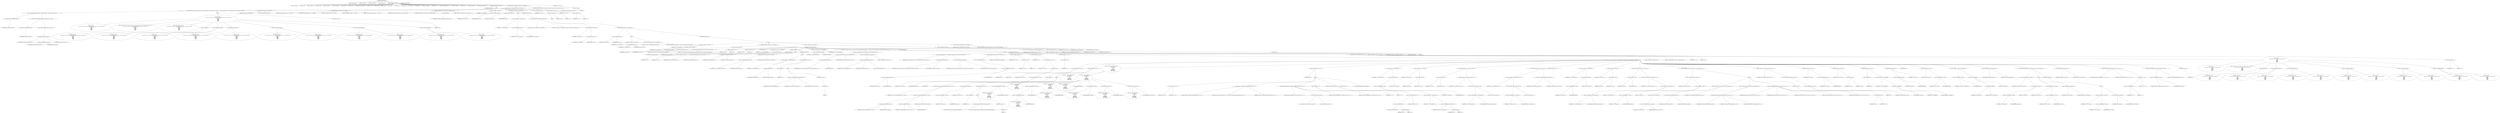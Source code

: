 digraph hostapd_notif_assoc {  
"1000125" [label = "(METHOD,hostapd_notif_assoc)" ]
"1000126" [label = "(PARAM,hostapd_data *hapd)" ]
"1000127" [label = "(PARAM,const u8 *addr)" ]
"1000128" [label = "(PARAM,const u8 *req_ies)" ]
"1000129" [label = "(PARAM,size_t req_ies_len)" ]
"1000130" [label = "(PARAM,int reassoc)" ]
"1000131" [label = "(BLOCK,,)" ]
"1000132" [label = "(LOCAL,v10: const u8 *)" ]
"1000133" [label = "(LOCAL,v11: int)" ]
"1000134" [label = "(LOCAL,v12: const u8 *)" ]
"1000135" [label = "(LOCAL,v13: size_t)" ]
"1000136" [label = "(LOCAL,v14: sta_info *)" ]
"1000137" [label = "(LOCAL,v15: sta_info *)" ]
"1000138" [label = "(LOCAL,v16: bool)" ]
"1000139" [label = "(LOCAL,v17: int)" ]
"1000140" [label = "(LOCAL,v18: wpa_state_machine *)" ]
"1000141" [label = "(LOCAL,v19: int)" ]
"1000142" [label = "(LOCAL,v20: int)" ]
"1000143" [label = "(LOCAL,v21: int)" ]
"1000144" [label = "(LOCAL,v22: bool)" ]
"1000145" [label = "(LOCAL,v23: int)" ]
"1000146" [label = "(LOCAL,v24: bool)" ]
"1000147" [label = "(LOCAL,v25: int)" ]
"1000148" [label = "(LOCAL,v26: u32)" ]
"1000149" [label = "(LOCAL,v27: unsigned int)" ]
"1000150" [label = "(LOCAL,v28: u32)" ]
"1000151" [label = "(LOCAL,v29: wpa_state_machine *)" ]
"1000152" [label = "(LOCAL,v30: wpa_event)" ]
"1000153" [label = "(LOCAL,v31: u8 *)" ]
"1000154" [label = "(LOCAL,eid: u8 [ 1064 ])" ]
"1000155" [label = "(LOCAL,elems: ieee802_11_elems)" ]
"1000156" [label = "(CONTROL_STRUCTURE,if ( addr ),if ( addr ))" ]
"1000157" [label = "(IDENTIFIER,addr,if ( addr ))" ]
"1000158" [label = "(BLOCK,,)" ]
"1000159" [label = "(CONTROL_STRUCTURE,if ( is_multicast_ether_addr(addr) || is_zero_ether_addr_0(addr) || !memcmp(addr, hapd->own_addr, 6u) ),if ( is_multicast_ether_addr(addr) || is_zero_ether_addr_0(addr) || !memcmp(addr, hapd->own_addr, 6u) ))" ]
"1000160" [label = "(<operator>.logicalOr,is_multicast_ether_addr(addr) || is_zero_ether_addr_0(addr) || !memcmp(addr, hapd->own_addr, 6u))" ]
"1000161" [label = "(is_multicast_ether_addr,is_multicast_ether_addr(addr))" ]
"1000162" [label = "(IDENTIFIER,addr,is_multicast_ether_addr(addr))" ]
"1000163" [label = "(<operator>.logicalOr,is_zero_ether_addr_0(addr) || !memcmp(addr, hapd->own_addr, 6u))" ]
"1000164" [label = "(is_zero_ether_addr_0,is_zero_ether_addr_0(addr))" ]
"1000165" [label = "(IDENTIFIER,addr,is_zero_ether_addr_0(addr))" ]
"1000166" [label = "(<operator>.logicalNot,!memcmp(addr, hapd->own_addr, 6u))" ]
"1000167" [label = "(memcmp,memcmp(addr, hapd->own_addr, 6u))" ]
"1000168" [label = "(IDENTIFIER,addr,memcmp(addr, hapd->own_addr, 6u))" ]
"1000169" [label = "(<operator>.indirectFieldAccess,hapd->own_addr)" ]
"1000170" [label = "(IDENTIFIER,hapd,memcmp(addr, hapd->own_addr, 6u))" ]
"1000171" [label = "(FIELD_IDENTIFIER,own_addr,own_addr)" ]
"1000172" [label = "(LITERAL,6u,memcmp(addr, hapd->own_addr, 6u))" ]
"1000173" [label = "(BLOCK,,)" ]
"1000174" [label = "(wpa_printf,wpa_printf(\n        2,\n        \"%s: Invalid SA=%02x:%02x:%02x:%02x:%02x:%02x in received indication - ignore this indication silently\",\n        \"hostapd_notif_assoc\",\n        *addr,\n        addr[1],\n        addr[2],\n        addr[3],\n        addr[4],\n        addr[5]))" ]
"1000175" [label = "(LITERAL,2,wpa_printf(\n        2,\n        \"%s: Invalid SA=%02x:%02x:%02x:%02x:%02x:%02x in received indication - ignore this indication silently\",\n        \"hostapd_notif_assoc\",\n        *addr,\n        addr[1],\n        addr[2],\n        addr[3],\n        addr[4],\n        addr[5]))" ]
"1000176" [label = "(LITERAL,\"%s: Invalid SA=%02x:%02x:%02x:%02x:%02x:%02x in received indication - ignore this indication silently\",wpa_printf(\n        2,\n        \"%s: Invalid SA=%02x:%02x:%02x:%02x:%02x:%02x in received indication - ignore this indication silently\",\n        \"hostapd_notif_assoc\",\n        *addr,\n        addr[1],\n        addr[2],\n        addr[3],\n        addr[4],\n        addr[5]))" ]
"1000177" [label = "(LITERAL,\"hostapd_notif_assoc\",wpa_printf(\n        2,\n        \"%s: Invalid SA=%02x:%02x:%02x:%02x:%02x:%02x in received indication - ignore this indication silently\",\n        \"hostapd_notif_assoc\",\n        *addr,\n        addr[1],\n        addr[2],\n        addr[3],\n        addr[4],\n        addr[5]))" ]
"1000178" [label = "(<operator>.indirection,*addr)" ]
"1000179" [label = "(IDENTIFIER,addr,wpa_printf(\n        2,\n        \"%s: Invalid SA=%02x:%02x:%02x:%02x:%02x:%02x in received indication - ignore this indication silently\",\n        \"hostapd_notif_assoc\",\n        *addr,\n        addr[1],\n        addr[2],\n        addr[3],\n        addr[4],\n        addr[5]))" ]
"1000180" [label = "(<operator>.indirectIndexAccess,addr[1])" ]
"1000181" [label = "(IDENTIFIER,addr,wpa_printf(\n        2,\n        \"%s: Invalid SA=%02x:%02x:%02x:%02x:%02x:%02x in received indication - ignore this indication silently\",\n        \"hostapd_notif_assoc\",\n        *addr,\n        addr[1],\n        addr[2],\n        addr[3],\n        addr[4],\n        addr[5]))" ]
"1000182" [label = "(LITERAL,1,wpa_printf(\n        2,\n        \"%s: Invalid SA=%02x:%02x:%02x:%02x:%02x:%02x in received indication - ignore this indication silently\",\n        \"hostapd_notif_assoc\",\n        *addr,\n        addr[1],\n        addr[2],\n        addr[3],\n        addr[4],\n        addr[5]))" ]
"1000183" [label = "(<operator>.indirectIndexAccess,addr[2])" ]
"1000184" [label = "(IDENTIFIER,addr,wpa_printf(\n        2,\n        \"%s: Invalid SA=%02x:%02x:%02x:%02x:%02x:%02x in received indication - ignore this indication silently\",\n        \"hostapd_notif_assoc\",\n        *addr,\n        addr[1],\n        addr[2],\n        addr[3],\n        addr[4],\n        addr[5]))" ]
"1000185" [label = "(LITERAL,2,wpa_printf(\n        2,\n        \"%s: Invalid SA=%02x:%02x:%02x:%02x:%02x:%02x in received indication - ignore this indication silently\",\n        \"hostapd_notif_assoc\",\n        *addr,\n        addr[1],\n        addr[2],\n        addr[3],\n        addr[4],\n        addr[5]))" ]
"1000186" [label = "(<operator>.indirectIndexAccess,addr[3])" ]
"1000187" [label = "(IDENTIFIER,addr,wpa_printf(\n        2,\n        \"%s: Invalid SA=%02x:%02x:%02x:%02x:%02x:%02x in received indication - ignore this indication silently\",\n        \"hostapd_notif_assoc\",\n        *addr,\n        addr[1],\n        addr[2],\n        addr[3],\n        addr[4],\n        addr[5]))" ]
"1000188" [label = "(LITERAL,3,wpa_printf(\n        2,\n        \"%s: Invalid SA=%02x:%02x:%02x:%02x:%02x:%02x in received indication - ignore this indication silently\",\n        \"hostapd_notif_assoc\",\n        *addr,\n        addr[1],\n        addr[2],\n        addr[3],\n        addr[4],\n        addr[5]))" ]
"1000189" [label = "(<operator>.indirectIndexAccess,addr[4])" ]
"1000190" [label = "(IDENTIFIER,addr,wpa_printf(\n        2,\n        \"%s: Invalid SA=%02x:%02x:%02x:%02x:%02x:%02x in received indication - ignore this indication silently\",\n        \"hostapd_notif_assoc\",\n        *addr,\n        addr[1],\n        addr[2],\n        addr[3],\n        addr[4],\n        addr[5]))" ]
"1000191" [label = "(LITERAL,4,wpa_printf(\n        2,\n        \"%s: Invalid SA=%02x:%02x:%02x:%02x:%02x:%02x in received indication - ignore this indication silently\",\n        \"hostapd_notif_assoc\",\n        *addr,\n        addr[1],\n        addr[2],\n        addr[3],\n        addr[4],\n        addr[5]))" ]
"1000192" [label = "(<operator>.indirectIndexAccess,addr[5])" ]
"1000193" [label = "(IDENTIFIER,addr,wpa_printf(\n        2,\n        \"%s: Invalid SA=%02x:%02x:%02x:%02x:%02x:%02x in received indication - ignore this indication silently\",\n        \"hostapd_notif_assoc\",\n        *addr,\n        addr[1],\n        addr[2],\n        addr[3],\n        addr[4],\n        addr[5]))" ]
"1000194" [label = "(LITERAL,5,wpa_printf(\n        2,\n        \"%s: Invalid SA=%02x:%02x:%02x:%02x:%02x:%02x in received indication - ignore this indication silently\",\n        \"hostapd_notif_assoc\",\n        *addr,\n        addr[1],\n        addr[2],\n        addr[3],\n        addr[4],\n        addr[5]))" ]
"1000195" [label = "(RETURN,return 0;,return 0;)" ]
"1000196" [label = "(LITERAL,0,return 0;)" ]
"1000197" [label = "(random_add_randomness,random_add_randomness(addr, 6u))" ]
"1000198" [label = "(IDENTIFIER,addr,random_add_randomness(addr, 6u))" ]
"1000199" [label = "(LITERAL,6u,random_add_randomness(addr, 6u))" ]
"1000200" [label = "(hostapd_logger,hostapd_logger(hapd, addr, 1u, 2, \"associated\"))" ]
"1000201" [label = "(IDENTIFIER,hapd,hostapd_logger(hapd, addr, 1u, 2, \"associated\"))" ]
"1000202" [label = "(IDENTIFIER,addr,hostapd_logger(hapd, addr, 1u, 2, \"associated\"))" ]
"1000203" [label = "(LITERAL,1u,hostapd_logger(hapd, addr, 1u, 2, \"associated\"))" ]
"1000204" [label = "(LITERAL,2,hostapd_logger(hapd, addr, 1u, 2, \"associated\"))" ]
"1000205" [label = "(LITERAL,\"associated\",hostapd_logger(hapd, addr, 1u, 2, \"associated\"))" ]
"1000206" [label = "(ieee802_11_parse_elems,ieee802_11_parse_elems(req_ies, req_ies_len, &elems, 0))" ]
"1000207" [label = "(IDENTIFIER,req_ies,ieee802_11_parse_elems(req_ies, req_ies_len, &elems, 0))" ]
"1000208" [label = "(IDENTIFIER,req_ies_len,ieee802_11_parse_elems(req_ies, req_ies_len, &elems, 0))" ]
"1000209" [label = "(<operator>.addressOf,&elems)" ]
"1000210" [label = "(IDENTIFIER,elems,ieee802_11_parse_elems(req_ies, req_ies_len, &elems, 0))" ]
"1000211" [label = "(LITERAL,0,ieee802_11_parse_elems(req_ies, req_ies_len, &elems, 0))" ]
"1000212" [label = "(<operator>.assignment,v10 = elems.wps_ie)" ]
"1000213" [label = "(IDENTIFIER,v10,v10 = elems.wps_ie)" ]
"1000214" [label = "(<operator>.fieldAccess,elems.wps_ie)" ]
"1000215" [label = "(IDENTIFIER,elems,v10 = elems.wps_ie)" ]
"1000216" [label = "(FIELD_IDENTIFIER,wps_ie,wps_ie)" ]
"1000217" [label = "(CONTROL_STRUCTURE,if ( elems.wps_ie ),if ( elems.wps_ie ))" ]
"1000218" [label = "(<operator>.fieldAccess,elems.wps_ie)" ]
"1000219" [label = "(IDENTIFIER,elems,if ( elems.wps_ie ))" ]
"1000220" [label = "(FIELD_IDENTIFIER,wps_ie,wps_ie)" ]
"1000221" [label = "(BLOCK,,)" ]
"1000222" [label = "(<operator>.assignment,v11 = elems.wps_ie_len)" ]
"1000223" [label = "(IDENTIFIER,v11,v11 = elems.wps_ie_len)" ]
"1000224" [label = "(<operator>.fieldAccess,elems.wps_ie_len)" ]
"1000225" [label = "(IDENTIFIER,elems,v11 = elems.wps_ie_len)" ]
"1000226" [label = "(FIELD_IDENTIFIER,wps_ie_len,wps_ie_len)" ]
"1000227" [label = "(wpa_printf,wpa_printf(2, \"STA included WPS IE in (Re)AssocReq\"))" ]
"1000228" [label = "(LITERAL,2,wpa_printf(2, \"STA included WPS IE in (Re)AssocReq\"))" ]
"1000229" [label = "(LITERAL,\"STA included WPS IE in (Re)AssocReq\",wpa_printf(2, \"STA included WPS IE in (Re)AssocReq\"))" ]
"1000230" [label = "(CONTROL_STRUCTURE,else,else)" ]
"1000231" [label = "(BLOCK,,)" ]
"1000232" [label = "(<operator>.assignment,v10 = elems.rsn_ie)" ]
"1000233" [label = "(IDENTIFIER,v10,v10 = elems.rsn_ie)" ]
"1000234" [label = "(<operator>.fieldAccess,elems.rsn_ie)" ]
"1000235" [label = "(IDENTIFIER,elems,v10 = elems.rsn_ie)" ]
"1000236" [label = "(FIELD_IDENTIFIER,rsn_ie,rsn_ie)" ]
"1000237" [label = "(CONTROL_STRUCTURE,if ( elems.rsn_ie ),if ( elems.rsn_ie ))" ]
"1000238" [label = "(<operator>.fieldAccess,elems.rsn_ie)" ]
"1000239" [label = "(IDENTIFIER,elems,if ( elems.rsn_ie ))" ]
"1000240" [label = "(FIELD_IDENTIFIER,rsn_ie,rsn_ie)" ]
"1000241" [label = "(BLOCK,,)" ]
"1000242" [label = "(<operator>.assignment,v11 = elems.rsn_ie_len)" ]
"1000243" [label = "(IDENTIFIER,v11,v11 = elems.rsn_ie_len)" ]
"1000244" [label = "(<operator>.fieldAccess,elems.rsn_ie_len)" ]
"1000245" [label = "(IDENTIFIER,elems,v11 = elems.rsn_ie_len)" ]
"1000246" [label = "(FIELD_IDENTIFIER,rsn_ie_len,rsn_ie_len)" ]
"1000247" [label = "(wpa_printf,wpa_printf(2, \"STA included RSN IE in (Re)AssocReq\"))" ]
"1000248" [label = "(LITERAL,2,wpa_printf(2, \"STA included RSN IE in (Re)AssocReq\"))" ]
"1000249" [label = "(LITERAL,\"STA included RSN IE in (Re)AssocReq\",wpa_printf(2, \"STA included RSN IE in (Re)AssocReq\"))" ]
"1000250" [label = "(CONTROL_STRUCTURE,else,else)" ]
"1000251" [label = "(BLOCK,,)" ]
"1000252" [label = "(<operator>.assignment,v10 = elems.wpa_ie)" ]
"1000253" [label = "(IDENTIFIER,v10,v10 = elems.wpa_ie)" ]
"1000254" [label = "(<operator>.fieldAccess,elems.wpa_ie)" ]
"1000255" [label = "(IDENTIFIER,elems,v10 = elems.wpa_ie)" ]
"1000256" [label = "(FIELD_IDENTIFIER,wpa_ie,wpa_ie)" ]
"1000257" [label = "(CONTROL_STRUCTURE,if ( !elems.wpa_ie ),if ( !elems.wpa_ie ))" ]
"1000258" [label = "(<operator>.logicalNot,!elems.wpa_ie)" ]
"1000259" [label = "(<operator>.fieldAccess,elems.wpa_ie)" ]
"1000260" [label = "(IDENTIFIER,elems,!elems.wpa_ie)" ]
"1000261" [label = "(FIELD_IDENTIFIER,wpa_ie,wpa_ie)" ]
"1000262" [label = "(BLOCK,,)" ]
"1000263" [label = "(wpa_printf,wpa_printf(2, \"STA did not include WPS/RSN/WPA IE in (Re)AssocReq\"))" ]
"1000264" [label = "(LITERAL,2,wpa_printf(2, \"STA did not include WPS/RSN/WPA IE in (Re)AssocReq\"))" ]
"1000265" [label = "(LITERAL,\"STA did not include WPS/RSN/WPA IE in (Re)AssocReq\",wpa_printf(2, \"STA did not include WPS/RSN/WPA IE in (Re)AssocReq\"))" ]
"1000266" [label = "(<operator>.assignment,v12 = 0)" ]
"1000267" [label = "(IDENTIFIER,v12,v12 = 0)" ]
"1000268" [label = "(LITERAL,0,v12 = 0)" ]
"1000269" [label = "(<operator>.assignment,v13 = 0)" ]
"1000270" [label = "(IDENTIFIER,v13,v13 = 0)" ]
"1000271" [label = "(LITERAL,0,v13 = 0)" ]
"1000272" [label = "(JUMP_TARGET,LABEL_16)" ]
"1000273" [label = "(<operator>.assignment,v14 = ap_get_sta(hapd, addr))" ]
"1000274" [label = "(IDENTIFIER,v14,v14 = ap_get_sta(hapd, addr))" ]
"1000275" [label = "(ap_get_sta,ap_get_sta(hapd, addr))" ]
"1000276" [label = "(IDENTIFIER,hapd,ap_get_sta(hapd, addr))" ]
"1000277" [label = "(IDENTIFIER,addr,ap_get_sta(hapd, addr))" ]
"1000278" [label = "(CONTROL_STRUCTURE,if ( v14 ),if ( v14 ))" ]
"1000279" [label = "(IDENTIFIER,v14,if ( v14 ))" ]
"1000280" [label = "(BLOCK,,)" ]
"1000281" [label = "(<operator>.assignment,v15 = v14)" ]
"1000282" [label = "(IDENTIFIER,v15,v15 = v14)" ]
"1000283" [label = "(IDENTIFIER,v14,v15 = v14)" ]
"1000284" [label = "(ap_sta_no_session_timeout,ap_sta_no_session_timeout(hapd, v14))" ]
"1000285" [label = "(IDENTIFIER,hapd,ap_sta_no_session_timeout(hapd, v14))" ]
"1000286" [label = "(IDENTIFIER,v14,ap_sta_no_session_timeout(hapd, v14))" ]
"1000287" [label = "(accounting_sta_stop,accounting_sta_stop(hapd, v15))" ]
"1000288" [label = "(IDENTIFIER,hapd,accounting_sta_stop(hapd, v15))" ]
"1000289" [label = "(IDENTIFIER,v15,accounting_sta_stop(hapd, v15))" ]
"1000290" [label = "(<operator>.assignment,v15->timeout_next = STA_NULLFUNC)" ]
"1000291" [label = "(<operator>.indirectFieldAccess,v15->timeout_next)" ]
"1000292" [label = "(IDENTIFIER,v15,v15->timeout_next = STA_NULLFUNC)" ]
"1000293" [label = "(FIELD_IDENTIFIER,timeout_next,timeout_next)" ]
"1000294" [label = "(IDENTIFIER,STA_NULLFUNC,v15->timeout_next = STA_NULLFUNC)" ]
"1000295" [label = "(CONTROL_STRUCTURE,else,else)" ]
"1000296" [label = "(BLOCK,,)" ]
"1000297" [label = "(<operator>.assignment,v15 = ap_sta_add(hapd, addr))" ]
"1000298" [label = "(IDENTIFIER,v15,v15 = ap_sta_add(hapd, addr))" ]
"1000299" [label = "(ap_sta_add,ap_sta_add(hapd, addr))" ]
"1000300" [label = "(IDENTIFIER,hapd,ap_sta_add(hapd, addr))" ]
"1000301" [label = "(IDENTIFIER,addr,ap_sta_add(hapd, addr))" ]
"1000302" [label = "(CONTROL_STRUCTURE,if ( !v15 ),if ( !v15 ))" ]
"1000303" [label = "(<operator>.logicalNot,!v15)" ]
"1000304" [label = "(IDENTIFIER,v15,!v15)" ]
"1000305" [label = "(BLOCK,,)" ]
"1000306" [label = "(hostapd_drv_sta_disassoc,hostapd_drv_sta_disassoc(hapd, addr, 5))" ]
"1000307" [label = "(IDENTIFIER,hapd,hostapd_drv_sta_disassoc(hapd, addr, 5))" ]
"1000308" [label = "(IDENTIFIER,addr,hostapd_drv_sta_disassoc(hapd, addr, 5))" ]
"1000309" [label = "(LITERAL,5,hostapd_drv_sta_disassoc(hapd, addr, 5))" ]
"1000310" [label = "(RETURN,return -1;,return -1;)" ]
"1000311" [label = "(<operator>.minus,-1)" ]
"1000312" [label = "(LITERAL,1,-1)" ]
"1000313" [label = "(<operators>.assignmentAnd,v15->flags &= 0xFFFECFFF)" ]
"1000314" [label = "(<operator>.indirectFieldAccess,v15->flags)" ]
"1000315" [label = "(IDENTIFIER,v15,v15->flags &= 0xFFFECFFF)" ]
"1000316" [label = "(FIELD_IDENTIFIER,flags,flags)" ]
"1000317" [label = "(LITERAL,0xFFFECFFF,v15->flags &= 0xFFFECFFF)" ]
"1000318" [label = "(CONTROL_STRUCTURE,if ( hapd->iface->drv_max_acl_mac_addrs || hostapd_check_acl(hapd, addr, 0) == 1 ),if ( hapd->iface->drv_max_acl_mac_addrs || hostapd_check_acl(hapd, addr, 0) == 1 ))" ]
"1000319" [label = "(<operator>.logicalOr,hapd->iface->drv_max_acl_mac_addrs || hostapd_check_acl(hapd, addr, 0) == 1)" ]
"1000320" [label = "(<operator>.indirectFieldAccess,hapd->iface->drv_max_acl_mac_addrs)" ]
"1000321" [label = "(<operator>.indirectFieldAccess,hapd->iface)" ]
"1000322" [label = "(IDENTIFIER,hapd,hapd->iface->drv_max_acl_mac_addrs || hostapd_check_acl(hapd, addr, 0) == 1)" ]
"1000323" [label = "(FIELD_IDENTIFIER,iface,iface)" ]
"1000324" [label = "(FIELD_IDENTIFIER,drv_max_acl_mac_addrs,drv_max_acl_mac_addrs)" ]
"1000325" [label = "(<operator>.equals,hostapd_check_acl(hapd, addr, 0) == 1)" ]
"1000326" [label = "(hostapd_check_acl,hostapd_check_acl(hapd, addr, 0))" ]
"1000327" [label = "(IDENTIFIER,hapd,hostapd_check_acl(hapd, addr, 0))" ]
"1000328" [label = "(IDENTIFIER,addr,hostapd_check_acl(hapd, addr, 0))" ]
"1000329" [label = "(LITERAL,0,hostapd_check_acl(hapd, addr, 0))" ]
"1000330" [label = "(LITERAL,1,hostapd_check_acl(hapd, addr, 0) == 1)" ]
"1000331" [label = "(BLOCK,,)" ]
"1000332" [label = "(ap_copy_sta_supp_op_classes,ap_copy_sta_supp_op_classes(v15, elems.supp_op_classes, elems.supp_op_classes_len))" ]
"1000333" [label = "(IDENTIFIER,v15,ap_copy_sta_supp_op_classes(v15, elems.supp_op_classes, elems.supp_op_classes_len))" ]
"1000334" [label = "(<operator>.fieldAccess,elems.supp_op_classes)" ]
"1000335" [label = "(IDENTIFIER,elems,ap_copy_sta_supp_op_classes(v15, elems.supp_op_classes, elems.supp_op_classes_len))" ]
"1000336" [label = "(FIELD_IDENTIFIER,supp_op_classes,supp_op_classes)" ]
"1000337" [label = "(<operator>.fieldAccess,elems.supp_op_classes_len)" ]
"1000338" [label = "(IDENTIFIER,elems,ap_copy_sta_supp_op_classes(v15, elems.supp_op_classes, elems.supp_op_classes_len))" ]
"1000339" [label = "(FIELD_IDENTIFIER,supp_op_classes_len,supp_op_classes_len)" ]
"1000340" [label = "(CONTROL_STRUCTURE,if ( !hapd->conf->wpa ),if ( !hapd->conf->wpa ))" ]
"1000341" [label = "(<operator>.logicalNot,!hapd->conf->wpa)" ]
"1000342" [label = "(<operator>.indirectFieldAccess,hapd->conf->wpa)" ]
"1000343" [label = "(<operator>.indirectFieldAccess,hapd->conf)" ]
"1000344" [label = "(IDENTIFIER,hapd,!hapd->conf->wpa)" ]
"1000345" [label = "(FIELD_IDENTIFIER,conf,conf)" ]
"1000346" [label = "(FIELD_IDENTIFIER,wpa,wpa)" ]
"1000347" [label = "(CONTROL_STRUCTURE,goto LABEL_45;,goto LABEL_45;)" ]
"1000348" [label = "(<operator>.assignment,v16 = v12 == 0)" ]
"1000349" [label = "(IDENTIFIER,v16,v16 = v12 == 0)" ]
"1000350" [label = "(<operator>.equals,v12 == 0)" ]
"1000351" [label = "(IDENTIFIER,v12,v12 == 0)" ]
"1000352" [label = "(LITERAL,0,v12 == 0)" ]
"1000353" [label = "(CONTROL_STRUCTURE,if ( v12 ),if ( v12 ))" ]
"1000354" [label = "(IDENTIFIER,v12,if ( v12 ))" ]
"1000355" [label = "(<operator>.assignment,v16 = v13 == 0)" ]
"1000356" [label = "(IDENTIFIER,v16,v16 = v13 == 0)" ]
"1000357" [label = "(<operator>.equals,v13 == 0)" ]
"1000358" [label = "(IDENTIFIER,v13,v13 == 0)" ]
"1000359" [label = "(LITERAL,0,v13 == 0)" ]
"1000360" [label = "(CONTROL_STRUCTURE,if ( !v16 ),if ( !v16 ))" ]
"1000361" [label = "(<operator>.logicalNot,!v16)" ]
"1000362" [label = "(IDENTIFIER,v16,!v16)" ]
"1000363" [label = "(BLOCK,,)" ]
"1000364" [label = "(<operator>.assignment,v18 = v15->wpa_sm)" ]
"1000365" [label = "(IDENTIFIER,v18,v18 = v15->wpa_sm)" ]
"1000366" [label = "(<operator>.indirectFieldAccess,v15->wpa_sm)" ]
"1000367" [label = "(IDENTIFIER,v15,v18 = v15->wpa_sm)" ]
"1000368" [label = "(FIELD_IDENTIFIER,wpa_sm,wpa_sm)" ]
"1000369" [label = "(CONTROL_STRUCTURE,if ( !v18 ),if ( !v18 ))" ]
"1000370" [label = "(<operator>.logicalNot,!v18)" ]
"1000371" [label = "(IDENTIFIER,v18,!v18)" ]
"1000372" [label = "(BLOCK,,)" ]
"1000373" [label = "(<operator>.assignment,v18 = wpa_auth_sta_init(hapd->wpa_auth, v15->addr, 0))" ]
"1000374" [label = "(IDENTIFIER,v18,v18 = wpa_auth_sta_init(hapd->wpa_auth, v15->addr, 0))" ]
"1000375" [label = "(wpa_auth_sta_init,wpa_auth_sta_init(hapd->wpa_auth, v15->addr, 0))" ]
"1000376" [label = "(<operator>.indirectFieldAccess,hapd->wpa_auth)" ]
"1000377" [label = "(IDENTIFIER,hapd,wpa_auth_sta_init(hapd->wpa_auth, v15->addr, 0))" ]
"1000378" [label = "(FIELD_IDENTIFIER,wpa_auth,wpa_auth)" ]
"1000379" [label = "(<operator>.indirectFieldAccess,v15->addr)" ]
"1000380" [label = "(IDENTIFIER,v15,wpa_auth_sta_init(hapd->wpa_auth, v15->addr, 0))" ]
"1000381" [label = "(FIELD_IDENTIFIER,addr,addr)" ]
"1000382" [label = "(LITERAL,0,wpa_auth_sta_init(hapd->wpa_auth, v15->addr, 0))" ]
"1000383" [label = "(<operator>.assignment,v15->wpa_sm = v18)" ]
"1000384" [label = "(<operator>.indirectFieldAccess,v15->wpa_sm)" ]
"1000385" [label = "(IDENTIFIER,v15,v15->wpa_sm = v18)" ]
"1000386" [label = "(FIELD_IDENTIFIER,wpa_sm,wpa_sm)" ]
"1000387" [label = "(IDENTIFIER,v18,v15->wpa_sm = v18)" ]
"1000388" [label = "(CONTROL_STRUCTURE,if ( !v18 ),if ( !v18 ))" ]
"1000389" [label = "(<operator>.logicalNot,!v18)" ]
"1000390" [label = "(IDENTIFIER,v18,!v18)" ]
"1000391" [label = "(BLOCK,,)" ]
"1000392" [label = "(wpa_printf,wpa_printf(5, \"Failed to initialize WPA state machine\"))" ]
"1000393" [label = "(LITERAL,5,wpa_printf(5, \"Failed to initialize WPA state machine\"))" ]
"1000394" [label = "(LITERAL,\"Failed to initialize WPA state machine\",wpa_printf(5, \"Failed to initialize WPA state machine\"))" ]
"1000395" [label = "(RETURN,return -1;,return -1;)" ]
"1000396" [label = "(<operator>.minus,-1)" ]
"1000397" [label = "(LITERAL,1,-1)" ]
"1000398" [label = "(<operator>.assignment,v19 = wpa_validate_wpa_ie(\n                      hapd->wpa_auth,\n                      v18,\n                      hapd->iface->freq,\n                      v12,\n                      v13,\n                      elems.mdie,\n                      elems.mdie_len,\n                      elems.owe_dh,\n                      elems.owe_dh_len))" ]
"1000399" [label = "(IDENTIFIER,v19,v19 = wpa_validate_wpa_ie(\n                      hapd->wpa_auth,\n                      v18,\n                      hapd->iface->freq,\n                      v12,\n                      v13,\n                      elems.mdie,\n                      elems.mdie_len,\n                      elems.owe_dh,\n                      elems.owe_dh_len))" ]
"1000400" [label = "(wpa_validate_wpa_ie,wpa_validate_wpa_ie(\n                      hapd->wpa_auth,\n                      v18,\n                      hapd->iface->freq,\n                      v12,\n                      v13,\n                      elems.mdie,\n                      elems.mdie_len,\n                      elems.owe_dh,\n                      elems.owe_dh_len))" ]
"1000401" [label = "(<operator>.indirectFieldAccess,hapd->wpa_auth)" ]
"1000402" [label = "(IDENTIFIER,hapd,wpa_validate_wpa_ie(\n                      hapd->wpa_auth,\n                      v18,\n                      hapd->iface->freq,\n                      v12,\n                      v13,\n                      elems.mdie,\n                      elems.mdie_len,\n                      elems.owe_dh,\n                      elems.owe_dh_len))" ]
"1000403" [label = "(FIELD_IDENTIFIER,wpa_auth,wpa_auth)" ]
"1000404" [label = "(IDENTIFIER,v18,wpa_validate_wpa_ie(\n                      hapd->wpa_auth,\n                      v18,\n                      hapd->iface->freq,\n                      v12,\n                      v13,\n                      elems.mdie,\n                      elems.mdie_len,\n                      elems.owe_dh,\n                      elems.owe_dh_len))" ]
"1000405" [label = "(<operator>.indirectFieldAccess,hapd->iface->freq)" ]
"1000406" [label = "(<operator>.indirectFieldAccess,hapd->iface)" ]
"1000407" [label = "(IDENTIFIER,hapd,wpa_validate_wpa_ie(\n                      hapd->wpa_auth,\n                      v18,\n                      hapd->iface->freq,\n                      v12,\n                      v13,\n                      elems.mdie,\n                      elems.mdie_len,\n                      elems.owe_dh,\n                      elems.owe_dh_len))" ]
"1000408" [label = "(FIELD_IDENTIFIER,iface,iface)" ]
"1000409" [label = "(FIELD_IDENTIFIER,freq,freq)" ]
"1000410" [label = "(IDENTIFIER,v12,wpa_validate_wpa_ie(\n                      hapd->wpa_auth,\n                      v18,\n                      hapd->iface->freq,\n                      v12,\n                      v13,\n                      elems.mdie,\n                      elems.mdie_len,\n                      elems.owe_dh,\n                      elems.owe_dh_len))" ]
"1000411" [label = "(IDENTIFIER,v13,wpa_validate_wpa_ie(\n                      hapd->wpa_auth,\n                      v18,\n                      hapd->iface->freq,\n                      v12,\n                      v13,\n                      elems.mdie,\n                      elems.mdie_len,\n                      elems.owe_dh,\n                      elems.owe_dh_len))" ]
"1000412" [label = "(<operator>.fieldAccess,elems.mdie)" ]
"1000413" [label = "(IDENTIFIER,elems,wpa_validate_wpa_ie(\n                      hapd->wpa_auth,\n                      v18,\n                      hapd->iface->freq,\n                      v12,\n                      v13,\n                      elems.mdie,\n                      elems.mdie_len,\n                      elems.owe_dh,\n                      elems.owe_dh_len))" ]
"1000414" [label = "(FIELD_IDENTIFIER,mdie,mdie)" ]
"1000415" [label = "(<operator>.fieldAccess,elems.mdie_len)" ]
"1000416" [label = "(IDENTIFIER,elems,wpa_validate_wpa_ie(\n                      hapd->wpa_auth,\n                      v18,\n                      hapd->iface->freq,\n                      v12,\n                      v13,\n                      elems.mdie,\n                      elems.mdie_len,\n                      elems.owe_dh,\n                      elems.owe_dh_len))" ]
"1000417" [label = "(FIELD_IDENTIFIER,mdie_len,mdie_len)" ]
"1000418" [label = "(<operator>.fieldAccess,elems.owe_dh)" ]
"1000419" [label = "(IDENTIFIER,elems,wpa_validate_wpa_ie(\n                      hapd->wpa_auth,\n                      v18,\n                      hapd->iface->freq,\n                      v12,\n                      v13,\n                      elems.mdie,\n                      elems.mdie_len,\n                      elems.owe_dh,\n                      elems.owe_dh_len))" ]
"1000420" [label = "(FIELD_IDENTIFIER,owe_dh,owe_dh)" ]
"1000421" [label = "(<operator>.fieldAccess,elems.owe_dh_len)" ]
"1000422" [label = "(IDENTIFIER,elems,wpa_validate_wpa_ie(\n                      hapd->wpa_auth,\n                      v18,\n                      hapd->iface->freq,\n                      v12,\n                      v13,\n                      elems.mdie,\n                      elems.mdie_len,\n                      elems.owe_dh,\n                      elems.owe_dh_len))" ]
"1000423" [label = "(FIELD_IDENTIFIER,owe_dh_len,owe_dh_len)" ]
"1000424" [label = "(CONTROL_STRUCTURE,if ( v19 ),if ( v19 ))" ]
"1000425" [label = "(IDENTIFIER,v19,if ( v19 ))" ]
"1000426" [label = "(BLOCK,,)" ]
"1000427" [label = "(<operator>.assignment,v20 = v19)" ]
"1000428" [label = "(IDENTIFIER,v20,v20 = v19)" ]
"1000429" [label = "(IDENTIFIER,v19,v20 = v19)" ]
"1000430" [label = "(wpa_printf,wpa_printf(2, \"WPA/RSN information element rejected? (res %u)\", v19))" ]
"1000431" [label = "(LITERAL,2,wpa_printf(2, \"WPA/RSN information element rejected? (res %u)\", v19))" ]
"1000432" [label = "(LITERAL,\"WPA/RSN information element rejected? (res %u)\",wpa_printf(2, \"WPA/RSN information element rejected? (res %u)\", v19))" ]
"1000433" [label = "(IDENTIFIER,v19,wpa_printf(2, \"WPA/RSN information element rejected? (res %u)\", v19))" ]
"1000434" [label = "(Delegate_CreateDelegate_0,Delegate_CreateDelegate_0(2, (const unsigned __int8 *)\"IE\", v12, v13))" ]
"1000435" [label = "(LITERAL,2,Delegate_CreateDelegate_0(2, (const unsigned __int8 *)\"IE\", v12, v13))" ]
"1000436" [label = "(<operator>.cast,(const unsigned __int8 *)\"IE\")" ]
"1000437" [label = "(UNKNOWN,const unsigned __int8 *,const unsigned __int8 *)" ]
"1000438" [label = "(LITERAL,\"IE\",(const unsigned __int8 *)\"IE\")" ]
"1000439" [label = "(IDENTIFIER,v12,Delegate_CreateDelegate_0(2, (const unsigned __int8 *)\"IE\", v12, v13))" ]
"1000440" [label = "(IDENTIFIER,v13,Delegate_CreateDelegate_0(2, (const unsigned __int8 *)\"IE\", v12, v13))" ]
"1000441" [label = "(<operator>.assignment,v17 = 13)" ]
"1000442" [label = "(IDENTIFIER,v17,v17 = 13)" ]
"1000443" [label = "(LITERAL,13,v17 = 13)" ]
"1000444" [label = "(CONTROL_STRUCTURE,if ( (unsigned int)(v20 - 2) < 7 ),if ( (unsigned int)(v20 - 2) < 7 ))" ]
"1000445" [label = "(<operator>.lessThan,(unsigned int)(v20 - 2) < 7)" ]
"1000446" [label = "(<operator>.cast,(unsigned int)(v20 - 2))" ]
"1000447" [label = "(UNKNOWN,unsigned int,unsigned int)" ]
"1000448" [label = "(<operator>.subtraction,v20 - 2)" ]
"1000449" [label = "(IDENTIFIER,v20,v20 - 2)" ]
"1000450" [label = "(LITERAL,2,v20 - 2)" ]
"1000451" [label = "(LITERAL,7,(unsigned int)(v20 - 2) < 7)" ]
"1000452" [label = "(<operator>.assignment,v17 = dword_90C98[v20 - 2])" ]
"1000453" [label = "(IDENTIFIER,v17,v17 = dword_90C98[v20 - 2])" ]
"1000454" [label = "(<operator>.indirectIndexAccess,dword_90C98[v20 - 2])" ]
"1000455" [label = "(IDENTIFIER,dword_90C98,v17 = dword_90C98[v20 - 2])" ]
"1000456" [label = "(<operator>.subtraction,v20 - 2)" ]
"1000457" [label = "(IDENTIFIER,v20,v20 - 2)" ]
"1000458" [label = "(LITERAL,2,v20 - 2)" ]
"1000459" [label = "(CONTROL_STRUCTURE,goto LABEL_34;,goto LABEL_34;)" ]
"1000460" [label = "(<operator>.assignment,v21 = v15->flags & 0x402)" ]
"1000461" [label = "(IDENTIFIER,v21,v21 = v15->flags & 0x402)" ]
"1000462" [label = "(<operator>.and,v15->flags & 0x402)" ]
"1000463" [label = "(<operator>.indirectFieldAccess,v15->flags)" ]
"1000464" [label = "(IDENTIFIER,v15,v15->flags & 0x402)" ]
"1000465" [label = "(FIELD_IDENTIFIER,flags,flags)" ]
"1000466" [label = "(LITERAL,0x402,v15->flags & 0x402)" ]
"1000467" [label = "(<operator>.assignment,v22 = v21 == 1026)" ]
"1000468" [label = "(IDENTIFIER,v22,v22 = v21 == 1026)" ]
"1000469" [label = "(<operator>.equals,v21 == 1026)" ]
"1000470" [label = "(IDENTIFIER,v21,v21 == 1026)" ]
"1000471" [label = "(LITERAL,1026,v21 == 1026)" ]
"1000472" [label = "(CONTROL_STRUCTURE,if ( v21 == 1026 ),if ( v21 == 1026 ))" ]
"1000473" [label = "(<operator>.equals,v21 == 1026)" ]
"1000474" [label = "(IDENTIFIER,v21,v21 == 1026)" ]
"1000475" [label = "(LITERAL,1026,v21 == 1026)" ]
"1000476" [label = "(<operator>.assignment,v22 = v15->sa_query_timed_out == 0)" ]
"1000477" [label = "(IDENTIFIER,v22,v22 = v15->sa_query_timed_out == 0)" ]
"1000478" [label = "(<operator>.equals,v15->sa_query_timed_out == 0)" ]
"1000479" [label = "(<operator>.indirectFieldAccess,v15->sa_query_timed_out)" ]
"1000480" [label = "(IDENTIFIER,v15,v15->sa_query_timed_out == 0)" ]
"1000481" [label = "(FIELD_IDENTIFIER,sa_query_timed_out,sa_query_timed_out)" ]
"1000482" [label = "(LITERAL,0,v15->sa_query_timed_out == 0)" ]
"1000483" [label = "(CONTROL_STRUCTURE,if ( v22 && v15->sa_query_count >= 1 ),if ( v22 && v15->sa_query_count >= 1 ))" ]
"1000484" [label = "(<operator>.logicalAnd,v22 && v15->sa_query_count >= 1)" ]
"1000485" [label = "(IDENTIFIER,v22,v22 && v15->sa_query_count >= 1)" ]
"1000486" [label = "(<operator>.greaterEqualsThan,v15->sa_query_count >= 1)" ]
"1000487" [label = "(<operator>.indirectFieldAccess,v15->sa_query_count)" ]
"1000488" [label = "(IDENTIFIER,v15,v15->sa_query_count >= 1)" ]
"1000489" [label = "(FIELD_IDENTIFIER,sa_query_count,sa_query_count)" ]
"1000490" [label = "(LITERAL,1,v15->sa_query_count >= 1)" ]
"1000491" [label = "(ap_check_sa_query_timeout,ap_check_sa_query_timeout(hapd, v15))" ]
"1000492" [label = "(IDENTIFIER,hapd,ap_check_sa_query_timeout(hapd, v15))" ]
"1000493" [label = "(IDENTIFIER,v15,ap_check_sa_query_timeout(hapd, v15))" ]
"1000494" [label = "(<operator>.assignment,v23 = v15->flags & 0x402)" ]
"1000495" [label = "(IDENTIFIER,v23,v23 = v15->flags & 0x402)" ]
"1000496" [label = "(<operator>.and,v15->flags & 0x402)" ]
"1000497" [label = "(<operator>.indirectFieldAccess,v15->flags)" ]
"1000498" [label = "(IDENTIFIER,v15,v15->flags & 0x402)" ]
"1000499" [label = "(FIELD_IDENTIFIER,flags,flags)" ]
"1000500" [label = "(LITERAL,0x402,v15->flags & 0x402)" ]
"1000501" [label = "(<operator>.assignment,v24 = v23 == 1026)" ]
"1000502" [label = "(IDENTIFIER,v24,v24 = v23 == 1026)" ]
"1000503" [label = "(<operator>.equals,v23 == 1026)" ]
"1000504" [label = "(IDENTIFIER,v23,v23 == 1026)" ]
"1000505" [label = "(LITERAL,1026,v23 == 1026)" ]
"1000506" [label = "(CONTROL_STRUCTURE,if ( v23 == 1026 ),if ( v23 == 1026 ))" ]
"1000507" [label = "(<operator>.equals,v23 == 1026)" ]
"1000508" [label = "(IDENTIFIER,v23,v23 == 1026)" ]
"1000509" [label = "(LITERAL,1026,v23 == 1026)" ]
"1000510" [label = "(<operator>.assignment,v24 = v15->sa_query_timed_out == 0)" ]
"1000511" [label = "(IDENTIFIER,v24,v24 = v15->sa_query_timed_out == 0)" ]
"1000512" [label = "(<operator>.equals,v15->sa_query_timed_out == 0)" ]
"1000513" [label = "(<operator>.indirectFieldAccess,v15->sa_query_timed_out)" ]
"1000514" [label = "(IDENTIFIER,v15,v15->sa_query_timed_out == 0)" ]
"1000515" [label = "(FIELD_IDENTIFIER,sa_query_timed_out,sa_query_timed_out)" ]
"1000516" [label = "(LITERAL,0,v15->sa_query_timed_out == 0)" ]
"1000517" [label = "(CONTROL_STRUCTURE,if ( v24 && v15->auth_alg != 2 ),if ( v24 && v15->auth_alg != 2 ))" ]
"1000518" [label = "(<operator>.logicalAnd,v24 && v15->auth_alg != 2)" ]
"1000519" [label = "(IDENTIFIER,v24,v24 && v15->auth_alg != 2)" ]
"1000520" [label = "(<operator>.notEquals,v15->auth_alg != 2)" ]
"1000521" [label = "(<operator>.indirectFieldAccess,v15->auth_alg)" ]
"1000522" [label = "(IDENTIFIER,v15,v15->auth_alg != 2)" ]
"1000523" [label = "(FIELD_IDENTIFIER,auth_alg,auth_alg)" ]
"1000524" [label = "(LITERAL,2,v15->auth_alg != 2)" ]
"1000525" [label = "(BLOCK,,)" ]
"1000526" [label = "(CONTROL_STRUCTURE,if ( !v15->sa_query_count ),if ( !v15->sa_query_count ))" ]
"1000527" [label = "(<operator>.logicalNot,!v15->sa_query_count)" ]
"1000528" [label = "(<operator>.indirectFieldAccess,v15->sa_query_count)" ]
"1000529" [label = "(IDENTIFIER,v15,!v15->sa_query_count)" ]
"1000530" [label = "(FIELD_IDENTIFIER,sa_query_count,sa_query_count)" ]
"1000531" [label = "(ap_sta_start_sa_query,ap_sta_start_sa_query(hapd, v15))" ]
"1000532" [label = "(IDENTIFIER,hapd,ap_sta_start_sa_query(hapd, v15))" ]
"1000533" [label = "(IDENTIFIER,v15,ap_sta_start_sa_query(hapd, v15))" ]
"1000534" [label = "(<operator>.assignment,v31 = hostapd_eid_assoc_comeback_time(hapd, v15, eid))" ]
"1000535" [label = "(IDENTIFIER,v31,v31 = hostapd_eid_assoc_comeback_time(hapd, v15, eid))" ]
"1000536" [label = "(hostapd_eid_assoc_comeback_time,hostapd_eid_assoc_comeback_time(hapd, v15, eid))" ]
"1000537" [label = "(IDENTIFIER,hapd,hostapd_eid_assoc_comeback_time(hapd, v15, eid))" ]
"1000538" [label = "(IDENTIFIER,v15,hostapd_eid_assoc_comeback_time(hapd, v15, eid))" ]
"1000539" [label = "(IDENTIFIER,eid,hostapd_eid_assoc_comeback_time(hapd, v15, eid))" ]
"1000540" [label = "(hostapd_sta_assoc,hostapd_sta_assoc(hapd, addr, reassoc, 0x1Eu, eid, v31 - eid))" ]
"1000541" [label = "(IDENTIFIER,hapd,hostapd_sta_assoc(hapd, addr, reassoc, 0x1Eu, eid, v31 - eid))" ]
"1000542" [label = "(IDENTIFIER,addr,hostapd_sta_assoc(hapd, addr, reassoc, 0x1Eu, eid, v31 - eid))" ]
"1000543" [label = "(IDENTIFIER,reassoc,hostapd_sta_assoc(hapd, addr, reassoc, 0x1Eu, eid, v31 - eid))" ]
"1000544" [label = "(LITERAL,0x1Eu,hostapd_sta_assoc(hapd, addr, reassoc, 0x1Eu, eid, v31 - eid))" ]
"1000545" [label = "(IDENTIFIER,eid,hostapd_sta_assoc(hapd, addr, reassoc, 0x1Eu, eid, v31 - eid))" ]
"1000546" [label = "(<operator>.subtraction,v31 - eid)" ]
"1000547" [label = "(IDENTIFIER,v31,v31 - eid)" ]
"1000548" [label = "(IDENTIFIER,eid,v31 - eid)" ]
"1000549" [label = "(RETURN,return 0;,return 0;)" ]
"1000550" [label = "(LITERAL,0,return 0;)" ]
"1000551" [label = "(<operator>.assignment,v25 = wpa_auth_uses_mfp(v15->wpa_sm))" ]
"1000552" [label = "(IDENTIFIER,v25,v25 = wpa_auth_uses_mfp(v15->wpa_sm))" ]
"1000553" [label = "(wpa_auth_uses_mfp,wpa_auth_uses_mfp(v15->wpa_sm))" ]
"1000554" [label = "(<operator>.indirectFieldAccess,v15->wpa_sm)" ]
"1000555" [label = "(IDENTIFIER,v15,wpa_auth_uses_mfp(v15->wpa_sm))" ]
"1000556" [label = "(FIELD_IDENTIFIER,wpa_sm,wpa_sm)" ]
"1000557" [label = "(<operator>.assignment,v26 = v15->flags)" ]
"1000558" [label = "(IDENTIFIER,v26,v26 = v15->flags)" ]
"1000559" [label = "(<operator>.indirectFieldAccess,v15->flags)" ]
"1000560" [label = "(IDENTIFIER,v15,v26 = v15->flags)" ]
"1000561" [label = "(FIELD_IDENTIFIER,flags,flags)" ]
"1000562" [label = "(<operator>.assignment,v27 = v26 | 0x400)" ]
"1000563" [label = "(IDENTIFIER,v27,v27 = v26 | 0x400)" ]
"1000564" [label = "(<operator>.or,v26 | 0x400)" ]
"1000565" [label = "(IDENTIFIER,v26,v26 | 0x400)" ]
"1000566" [label = "(LITERAL,0x400,v26 | 0x400)" ]
"1000567" [label = "(CONTROL_STRUCTURE,if ( !v25 ),if ( !v25 ))" ]
"1000568" [label = "(<operator>.logicalNot,!v25)" ]
"1000569" [label = "(IDENTIFIER,v25,!v25)" ]
"1000570" [label = "(<operator>.assignment,v27 = v26 & 0xFFFFFBFF)" ]
"1000571" [label = "(IDENTIFIER,v27,v27 = v26 & 0xFFFFFBFF)" ]
"1000572" [label = "(<operator>.and,v26 & 0xFFFFFBFF)" ]
"1000573" [label = "(IDENTIFIER,v26,v26 & 0xFFFFFBFF)" ]
"1000574" [label = "(LITERAL,0xFFFFFBFF,v26 & 0xFFFFFBFF)" ]
"1000575" [label = "(<operator>.assignment,v15->flags = v27)" ]
"1000576" [label = "(<operator>.indirectFieldAccess,v15->flags)" ]
"1000577" [label = "(IDENTIFIER,v15,v15->flags = v27)" ]
"1000578" [label = "(FIELD_IDENTIFIER,flags,flags)" ]
"1000579" [label = "(IDENTIFIER,v27,v15->flags = v27)" ]
"1000580" [label = "(JUMP_TARGET,LABEL_45)" ]
"1000581" [label = "(<operator>.assignment,v28 = v15->flags)" ]
"1000582" [label = "(IDENTIFIER,v28,v28 = v15->flags)" ]
"1000583" [label = "(<operator>.indirectFieldAccess,v15->flags)" ]
"1000584" [label = "(IDENTIFIER,v15,v28 = v15->flags)" ]
"1000585" [label = "(FIELD_IDENTIFIER,flags,flags)" ]
"1000586" [label = "(<operator>.assignment,v15->flags = v28 & 0xFFF7FFFC | 3)" ]
"1000587" [label = "(<operator>.indirectFieldAccess,v15->flags)" ]
"1000588" [label = "(IDENTIFIER,v15,v15->flags = v28 & 0xFFF7FFFC | 3)" ]
"1000589" [label = "(FIELD_IDENTIFIER,flags,flags)" ]
"1000590" [label = "(<operator>.or,v28 & 0xFFF7FFFC | 3)" ]
"1000591" [label = "(<operator>.and,v28 & 0xFFF7FFFC)" ]
"1000592" [label = "(IDENTIFIER,v28,v28 & 0xFFF7FFFC)" ]
"1000593" [label = "(LITERAL,0xFFF7FFFC,v28 & 0xFFF7FFFC)" ]
"1000594" [label = "(LITERAL,3,v28 & 0xFFF7FFFC | 3)" ]
"1000595" [label = "(hostapd_set_sta_flags,hostapd_set_sta_flags(hapd, v15))" ]
"1000596" [label = "(IDENTIFIER,hapd,hostapd_set_sta_flags(hapd, v15))" ]
"1000597" [label = "(IDENTIFIER,v15,hostapd_set_sta_flags(hapd, v15))" ]
"1000598" [label = "(CONTROL_STRUCTURE,if ( reassoc && v15->auth_alg == 2 ),if ( reassoc && v15->auth_alg == 2 ))" ]
"1000599" [label = "(<operator>.logicalAnd,reassoc && v15->auth_alg == 2)" ]
"1000600" [label = "(IDENTIFIER,reassoc,reassoc && v15->auth_alg == 2)" ]
"1000601" [label = "(<operator>.equals,v15->auth_alg == 2)" ]
"1000602" [label = "(<operator>.indirectFieldAccess,v15->auth_alg)" ]
"1000603" [label = "(IDENTIFIER,v15,v15->auth_alg == 2)" ]
"1000604" [label = "(FIELD_IDENTIFIER,auth_alg,auth_alg)" ]
"1000605" [label = "(LITERAL,2,v15->auth_alg == 2)" ]
"1000606" [label = "(BLOCK,,)" ]
"1000607" [label = "(<operator>.assignment,v29 = v15->wpa_sm)" ]
"1000608" [label = "(IDENTIFIER,v29,v29 = v15->wpa_sm)" ]
"1000609" [label = "(<operator>.indirectFieldAccess,v15->wpa_sm)" ]
"1000610" [label = "(IDENTIFIER,v15,v29 = v15->wpa_sm)" ]
"1000611" [label = "(FIELD_IDENTIFIER,wpa_sm,wpa_sm)" ]
"1000612" [label = "(<operator>.assignment,v30 = WPA_ASSOC_FT)" ]
"1000613" [label = "(IDENTIFIER,v30,v30 = WPA_ASSOC_FT)" ]
"1000614" [label = "(IDENTIFIER,WPA_ASSOC_FT,v30 = WPA_ASSOC_FT)" ]
"1000615" [label = "(CONTROL_STRUCTURE,else,else)" ]
"1000616" [label = "(BLOCK,,)" ]
"1000617" [label = "(<operator>.assignment,v29 = v15->wpa_sm)" ]
"1000618" [label = "(IDENTIFIER,v29,v29 = v15->wpa_sm)" ]
"1000619" [label = "(<operator>.indirectFieldAccess,v15->wpa_sm)" ]
"1000620" [label = "(IDENTIFIER,v15,v29 = v15->wpa_sm)" ]
"1000621" [label = "(FIELD_IDENTIFIER,wpa_sm,wpa_sm)" ]
"1000622" [label = "(<operator>.assignment,v30 = WPA_ASSOC)" ]
"1000623" [label = "(IDENTIFIER,v30,v30 = WPA_ASSOC)" ]
"1000624" [label = "(IDENTIFIER,WPA_ASSOC,v30 = WPA_ASSOC)" ]
"1000625" [label = "(wpa_auth_sm_event,wpa_auth_sm_event(v29, v30))" ]
"1000626" [label = "(IDENTIFIER,v29,wpa_auth_sm_event(v29, v30))" ]
"1000627" [label = "(IDENTIFIER,v30,wpa_auth_sm_event(v29, v30))" ]
"1000628" [label = "(hostapd_new_assoc_sta,hostapd_new_assoc_sta(hapd, v15, (v28 >> 1) & 1))" ]
"1000629" [label = "(IDENTIFIER,hapd,hostapd_new_assoc_sta(hapd, v15, (v28 >> 1) & 1))" ]
"1000630" [label = "(IDENTIFIER,v15,hostapd_new_assoc_sta(hapd, v15, (v28 >> 1) & 1))" ]
"1000631" [label = "(<operator>.and,(v28 >> 1) & 1)" ]
"1000632" [label = "(<operator>.arithmeticShiftRight,v28 >> 1)" ]
"1000633" [label = "(IDENTIFIER,v28,v28 >> 1)" ]
"1000634" [label = "(LITERAL,1,v28 >> 1)" ]
"1000635" [label = "(LITERAL,1,(v28 >> 1) & 1)" ]
"1000636" [label = "(ieee802_1x_notify_port_enabled,ieee802_1x_notify_port_enabled(v15->eapol_sm, 1))" ]
"1000637" [label = "(<operator>.indirectFieldAccess,v15->eapol_sm)" ]
"1000638" [label = "(IDENTIFIER,v15,ieee802_1x_notify_port_enabled(v15->eapol_sm, 1))" ]
"1000639" [label = "(FIELD_IDENTIFIER,eapol_sm,eapol_sm)" ]
"1000640" [label = "(LITERAL,1,ieee802_1x_notify_port_enabled(v15->eapol_sm, 1))" ]
"1000641" [label = "(RETURN,return 0;,return 0;)" ]
"1000642" [label = "(LITERAL,0,return 0;)" ]
"1000643" [label = "(wpa_printf,wpa_printf(2, \"No WPA/RSN IE from STA\"))" ]
"1000644" [label = "(LITERAL,2,wpa_printf(2, \"No WPA/RSN IE from STA\"))" ]
"1000645" [label = "(LITERAL,\"No WPA/RSN IE from STA\",wpa_printf(2, \"No WPA/RSN IE from STA\"))" ]
"1000646" [label = "(<operator>.assignment,v17 = 13)" ]
"1000647" [label = "(IDENTIFIER,v17,v17 = 13)" ]
"1000648" [label = "(LITERAL,13,v17 = 13)" ]
"1000649" [label = "(CONTROL_STRUCTURE,else,else)" ]
"1000650" [label = "(BLOCK,,)" ]
"1000651" [label = "(wpa_printf,wpa_printf(\n              3,\n              \"STA %02x:%02x:%02x:%02x:%02x:%02x not allowed to connect\",\n              *addr,\n              addr[1],\n              addr[2],\n              addr[3],\n              addr[4],\n              addr[5]))" ]
"1000652" [label = "(LITERAL,3,wpa_printf(\n              3,\n              \"STA %02x:%02x:%02x:%02x:%02x:%02x not allowed to connect\",\n              *addr,\n              addr[1],\n              addr[2],\n              addr[3],\n              addr[4],\n              addr[5]))" ]
"1000653" [label = "(LITERAL,\"STA %02x:%02x:%02x:%02x:%02x:%02x not allowed to connect\",wpa_printf(\n              3,\n              \"STA %02x:%02x:%02x:%02x:%02x:%02x not allowed to connect\",\n              *addr,\n              addr[1],\n              addr[2],\n              addr[3],\n              addr[4],\n              addr[5]))" ]
"1000654" [label = "(<operator>.indirection,*addr)" ]
"1000655" [label = "(IDENTIFIER,addr,wpa_printf(\n              3,\n              \"STA %02x:%02x:%02x:%02x:%02x:%02x not allowed to connect\",\n              *addr,\n              addr[1],\n              addr[2],\n              addr[3],\n              addr[4],\n              addr[5]))" ]
"1000656" [label = "(<operator>.indirectIndexAccess,addr[1])" ]
"1000657" [label = "(IDENTIFIER,addr,wpa_printf(\n              3,\n              \"STA %02x:%02x:%02x:%02x:%02x:%02x not allowed to connect\",\n              *addr,\n              addr[1],\n              addr[2],\n              addr[3],\n              addr[4],\n              addr[5]))" ]
"1000658" [label = "(LITERAL,1,wpa_printf(\n              3,\n              \"STA %02x:%02x:%02x:%02x:%02x:%02x not allowed to connect\",\n              *addr,\n              addr[1],\n              addr[2],\n              addr[3],\n              addr[4],\n              addr[5]))" ]
"1000659" [label = "(<operator>.indirectIndexAccess,addr[2])" ]
"1000660" [label = "(IDENTIFIER,addr,wpa_printf(\n              3,\n              \"STA %02x:%02x:%02x:%02x:%02x:%02x not allowed to connect\",\n              *addr,\n              addr[1],\n              addr[2],\n              addr[3],\n              addr[4],\n              addr[5]))" ]
"1000661" [label = "(LITERAL,2,wpa_printf(\n              3,\n              \"STA %02x:%02x:%02x:%02x:%02x:%02x not allowed to connect\",\n              *addr,\n              addr[1],\n              addr[2],\n              addr[3],\n              addr[4],\n              addr[5]))" ]
"1000662" [label = "(<operator>.indirectIndexAccess,addr[3])" ]
"1000663" [label = "(IDENTIFIER,addr,wpa_printf(\n              3,\n              \"STA %02x:%02x:%02x:%02x:%02x:%02x not allowed to connect\",\n              *addr,\n              addr[1],\n              addr[2],\n              addr[3],\n              addr[4],\n              addr[5]))" ]
"1000664" [label = "(LITERAL,3,wpa_printf(\n              3,\n              \"STA %02x:%02x:%02x:%02x:%02x:%02x not allowed to connect\",\n              *addr,\n              addr[1],\n              addr[2],\n              addr[3],\n              addr[4],\n              addr[5]))" ]
"1000665" [label = "(<operator>.indirectIndexAccess,addr[4])" ]
"1000666" [label = "(IDENTIFIER,addr,wpa_printf(\n              3,\n              \"STA %02x:%02x:%02x:%02x:%02x:%02x not allowed to connect\",\n              *addr,\n              addr[1],\n              addr[2],\n              addr[3],\n              addr[4],\n              addr[5]))" ]
"1000667" [label = "(LITERAL,4,wpa_printf(\n              3,\n              \"STA %02x:%02x:%02x:%02x:%02x:%02x not allowed to connect\",\n              *addr,\n              addr[1],\n              addr[2],\n              addr[3],\n              addr[4],\n              addr[5]))" ]
"1000668" [label = "(<operator>.indirectIndexAccess,addr[5])" ]
"1000669" [label = "(IDENTIFIER,addr,wpa_printf(\n              3,\n              \"STA %02x:%02x:%02x:%02x:%02x:%02x not allowed to connect\",\n              *addr,\n              addr[1],\n              addr[2],\n              addr[3],\n              addr[4],\n              addr[5]))" ]
"1000670" [label = "(LITERAL,5,wpa_printf(\n              3,\n              \"STA %02x:%02x:%02x:%02x:%02x:%02x not allowed to connect\",\n              *addr,\n              addr[1],\n              addr[2],\n              addr[3],\n              addr[4],\n              addr[5]))" ]
"1000671" [label = "(<operator>.assignment,v17 = 1)" ]
"1000672" [label = "(IDENTIFIER,v17,v17 = 1)" ]
"1000673" [label = "(LITERAL,1,v17 = 1)" ]
"1000674" [label = "(JUMP_TARGET,LABEL_34)" ]
"1000675" [label = "(hostapd_drv_sta_disassoc,hostapd_drv_sta_disassoc(hapd, v15->addr, v17))" ]
"1000676" [label = "(IDENTIFIER,hapd,hostapd_drv_sta_disassoc(hapd, v15->addr, v17))" ]
"1000677" [label = "(<operator>.indirectFieldAccess,v15->addr)" ]
"1000678" [label = "(IDENTIFIER,v15,hostapd_drv_sta_disassoc(hapd, v15->addr, v17))" ]
"1000679" [label = "(FIELD_IDENTIFIER,addr,addr)" ]
"1000680" [label = "(IDENTIFIER,v17,hostapd_drv_sta_disassoc(hapd, v15->addr, v17))" ]
"1000681" [label = "(ap_free_sta,ap_free_sta(hapd, v15))" ]
"1000682" [label = "(IDENTIFIER,hapd,ap_free_sta(hapd, v15))" ]
"1000683" [label = "(IDENTIFIER,v15,ap_free_sta(hapd, v15))" ]
"1000684" [label = "(RETURN,return -1;,return -1;)" ]
"1000685" [label = "(<operator>.minus,-1)" ]
"1000686" [label = "(LITERAL,1,-1)" ]
"1000687" [label = "(<operator>.assignment,v11 = elems.wpa_ie_len)" ]
"1000688" [label = "(IDENTIFIER,v11,v11 = elems.wpa_ie_len)" ]
"1000689" [label = "(<operator>.fieldAccess,elems.wpa_ie_len)" ]
"1000690" [label = "(IDENTIFIER,elems,v11 = elems.wpa_ie_len)" ]
"1000691" [label = "(FIELD_IDENTIFIER,wpa_ie_len,wpa_ie_len)" ]
"1000692" [label = "(wpa_printf,wpa_printf(2, \"STA included WPA IE in (Re)AssocReq\"))" ]
"1000693" [label = "(LITERAL,2,wpa_printf(2, \"STA included WPA IE in (Re)AssocReq\"))" ]
"1000694" [label = "(LITERAL,\"STA included WPA IE in (Re)AssocReq\",wpa_printf(2, \"STA included WPA IE in (Re)AssocReq\"))" ]
"1000695" [label = "(<operator>.assignment,v12 = v10 - 2)" ]
"1000696" [label = "(IDENTIFIER,v12,v12 = v10 - 2)" ]
"1000697" [label = "(<operator>.subtraction,v10 - 2)" ]
"1000698" [label = "(IDENTIFIER,v10,v10 - 2)" ]
"1000699" [label = "(LITERAL,2,v10 - 2)" ]
"1000700" [label = "(<operator>.assignment,v13 = v11 + 2)" ]
"1000701" [label = "(IDENTIFIER,v13,v13 = v11 + 2)" ]
"1000702" [label = "(<operator>.addition,v11 + 2)" ]
"1000703" [label = "(IDENTIFIER,v11,v11 + 2)" ]
"1000704" [label = "(LITERAL,2,v11 + 2)" ]
"1000705" [label = "(CONTROL_STRUCTURE,goto LABEL_16;,goto LABEL_16;)" ]
"1000706" [label = "(wpa_printf,wpa_printf(2, \"hostapd_notif_assoc: Skip event with no address\"))" ]
"1000707" [label = "(LITERAL,2,wpa_printf(2, \"hostapd_notif_assoc: Skip event with no address\"))" ]
"1000708" [label = "(LITERAL,\"hostapd_notif_assoc: Skip event with no address\",wpa_printf(2, \"hostapd_notif_assoc: Skip event with no address\"))" ]
"1000709" [label = "(RETURN,return -1;,return -1;)" ]
"1000710" [label = "(<operator>.minus,-1)" ]
"1000711" [label = "(LITERAL,1,-1)" ]
"1000712" [label = "(METHOD_RETURN,int __fastcall)" ]
  "1000125" -> "1000126" 
  "1000125" -> "1000127" 
  "1000125" -> "1000128" 
  "1000125" -> "1000129" 
  "1000125" -> "1000130" 
  "1000125" -> "1000131" 
  "1000125" -> "1000712" 
  "1000131" -> "1000132" 
  "1000131" -> "1000133" 
  "1000131" -> "1000134" 
  "1000131" -> "1000135" 
  "1000131" -> "1000136" 
  "1000131" -> "1000137" 
  "1000131" -> "1000138" 
  "1000131" -> "1000139" 
  "1000131" -> "1000140" 
  "1000131" -> "1000141" 
  "1000131" -> "1000142" 
  "1000131" -> "1000143" 
  "1000131" -> "1000144" 
  "1000131" -> "1000145" 
  "1000131" -> "1000146" 
  "1000131" -> "1000147" 
  "1000131" -> "1000148" 
  "1000131" -> "1000149" 
  "1000131" -> "1000150" 
  "1000131" -> "1000151" 
  "1000131" -> "1000152" 
  "1000131" -> "1000153" 
  "1000131" -> "1000154" 
  "1000131" -> "1000155" 
  "1000131" -> "1000156" 
  "1000131" -> "1000706" 
  "1000131" -> "1000709" 
  "1000156" -> "1000157" 
  "1000156" -> "1000158" 
  "1000158" -> "1000159" 
  "1000158" -> "1000197" 
  "1000158" -> "1000200" 
  "1000158" -> "1000206" 
  "1000158" -> "1000212" 
  "1000158" -> "1000217" 
  "1000158" -> "1000695" 
  "1000158" -> "1000700" 
  "1000158" -> "1000705" 
  "1000159" -> "1000160" 
  "1000159" -> "1000173" 
  "1000160" -> "1000161" 
  "1000160" -> "1000163" 
  "1000161" -> "1000162" 
  "1000163" -> "1000164" 
  "1000163" -> "1000166" 
  "1000164" -> "1000165" 
  "1000166" -> "1000167" 
  "1000167" -> "1000168" 
  "1000167" -> "1000169" 
  "1000167" -> "1000172" 
  "1000169" -> "1000170" 
  "1000169" -> "1000171" 
  "1000173" -> "1000174" 
  "1000173" -> "1000195" 
  "1000174" -> "1000175" 
  "1000174" -> "1000176" 
  "1000174" -> "1000177" 
  "1000174" -> "1000178" 
  "1000174" -> "1000180" 
  "1000174" -> "1000183" 
  "1000174" -> "1000186" 
  "1000174" -> "1000189" 
  "1000174" -> "1000192" 
  "1000178" -> "1000179" 
  "1000180" -> "1000181" 
  "1000180" -> "1000182" 
  "1000183" -> "1000184" 
  "1000183" -> "1000185" 
  "1000186" -> "1000187" 
  "1000186" -> "1000188" 
  "1000189" -> "1000190" 
  "1000189" -> "1000191" 
  "1000192" -> "1000193" 
  "1000192" -> "1000194" 
  "1000195" -> "1000196" 
  "1000197" -> "1000198" 
  "1000197" -> "1000199" 
  "1000200" -> "1000201" 
  "1000200" -> "1000202" 
  "1000200" -> "1000203" 
  "1000200" -> "1000204" 
  "1000200" -> "1000205" 
  "1000206" -> "1000207" 
  "1000206" -> "1000208" 
  "1000206" -> "1000209" 
  "1000206" -> "1000211" 
  "1000209" -> "1000210" 
  "1000212" -> "1000213" 
  "1000212" -> "1000214" 
  "1000214" -> "1000215" 
  "1000214" -> "1000216" 
  "1000217" -> "1000218" 
  "1000217" -> "1000221" 
  "1000217" -> "1000230" 
  "1000218" -> "1000219" 
  "1000218" -> "1000220" 
  "1000221" -> "1000222" 
  "1000221" -> "1000227" 
  "1000222" -> "1000223" 
  "1000222" -> "1000224" 
  "1000224" -> "1000225" 
  "1000224" -> "1000226" 
  "1000227" -> "1000228" 
  "1000227" -> "1000229" 
  "1000230" -> "1000231" 
  "1000231" -> "1000232" 
  "1000231" -> "1000237" 
  "1000232" -> "1000233" 
  "1000232" -> "1000234" 
  "1000234" -> "1000235" 
  "1000234" -> "1000236" 
  "1000237" -> "1000238" 
  "1000237" -> "1000241" 
  "1000237" -> "1000250" 
  "1000238" -> "1000239" 
  "1000238" -> "1000240" 
  "1000241" -> "1000242" 
  "1000241" -> "1000247" 
  "1000242" -> "1000243" 
  "1000242" -> "1000244" 
  "1000244" -> "1000245" 
  "1000244" -> "1000246" 
  "1000247" -> "1000248" 
  "1000247" -> "1000249" 
  "1000250" -> "1000251" 
  "1000251" -> "1000252" 
  "1000251" -> "1000257" 
  "1000251" -> "1000687" 
  "1000251" -> "1000692" 
  "1000252" -> "1000253" 
  "1000252" -> "1000254" 
  "1000254" -> "1000255" 
  "1000254" -> "1000256" 
  "1000257" -> "1000258" 
  "1000257" -> "1000262" 
  "1000258" -> "1000259" 
  "1000259" -> "1000260" 
  "1000259" -> "1000261" 
  "1000262" -> "1000263" 
  "1000262" -> "1000266" 
  "1000262" -> "1000269" 
  "1000262" -> "1000272" 
  "1000262" -> "1000273" 
  "1000262" -> "1000278" 
  "1000262" -> "1000313" 
  "1000262" -> "1000318" 
  "1000262" -> "1000674" 
  "1000262" -> "1000675" 
  "1000262" -> "1000681" 
  "1000262" -> "1000684" 
  "1000263" -> "1000264" 
  "1000263" -> "1000265" 
  "1000266" -> "1000267" 
  "1000266" -> "1000268" 
  "1000269" -> "1000270" 
  "1000269" -> "1000271" 
  "1000273" -> "1000274" 
  "1000273" -> "1000275" 
  "1000275" -> "1000276" 
  "1000275" -> "1000277" 
  "1000278" -> "1000279" 
  "1000278" -> "1000280" 
  "1000278" -> "1000295" 
  "1000280" -> "1000281" 
  "1000280" -> "1000284" 
  "1000280" -> "1000287" 
  "1000280" -> "1000290" 
  "1000281" -> "1000282" 
  "1000281" -> "1000283" 
  "1000284" -> "1000285" 
  "1000284" -> "1000286" 
  "1000287" -> "1000288" 
  "1000287" -> "1000289" 
  "1000290" -> "1000291" 
  "1000290" -> "1000294" 
  "1000291" -> "1000292" 
  "1000291" -> "1000293" 
  "1000295" -> "1000296" 
  "1000296" -> "1000297" 
  "1000296" -> "1000302" 
  "1000297" -> "1000298" 
  "1000297" -> "1000299" 
  "1000299" -> "1000300" 
  "1000299" -> "1000301" 
  "1000302" -> "1000303" 
  "1000302" -> "1000305" 
  "1000303" -> "1000304" 
  "1000305" -> "1000306" 
  "1000305" -> "1000310" 
  "1000306" -> "1000307" 
  "1000306" -> "1000308" 
  "1000306" -> "1000309" 
  "1000310" -> "1000311" 
  "1000311" -> "1000312" 
  "1000313" -> "1000314" 
  "1000313" -> "1000317" 
  "1000314" -> "1000315" 
  "1000314" -> "1000316" 
  "1000318" -> "1000319" 
  "1000318" -> "1000331" 
  "1000318" -> "1000649" 
  "1000319" -> "1000320" 
  "1000319" -> "1000325" 
  "1000320" -> "1000321" 
  "1000320" -> "1000324" 
  "1000321" -> "1000322" 
  "1000321" -> "1000323" 
  "1000325" -> "1000326" 
  "1000325" -> "1000330" 
  "1000326" -> "1000327" 
  "1000326" -> "1000328" 
  "1000326" -> "1000329" 
  "1000331" -> "1000332" 
  "1000331" -> "1000340" 
  "1000331" -> "1000348" 
  "1000331" -> "1000353" 
  "1000331" -> "1000360" 
  "1000331" -> "1000643" 
  "1000331" -> "1000646" 
  "1000332" -> "1000333" 
  "1000332" -> "1000334" 
  "1000332" -> "1000337" 
  "1000334" -> "1000335" 
  "1000334" -> "1000336" 
  "1000337" -> "1000338" 
  "1000337" -> "1000339" 
  "1000340" -> "1000341" 
  "1000340" -> "1000347" 
  "1000341" -> "1000342" 
  "1000342" -> "1000343" 
  "1000342" -> "1000346" 
  "1000343" -> "1000344" 
  "1000343" -> "1000345" 
  "1000348" -> "1000349" 
  "1000348" -> "1000350" 
  "1000350" -> "1000351" 
  "1000350" -> "1000352" 
  "1000353" -> "1000354" 
  "1000353" -> "1000355" 
  "1000355" -> "1000356" 
  "1000355" -> "1000357" 
  "1000357" -> "1000358" 
  "1000357" -> "1000359" 
  "1000360" -> "1000361" 
  "1000360" -> "1000363" 
  "1000361" -> "1000362" 
  "1000363" -> "1000364" 
  "1000363" -> "1000369" 
  "1000363" -> "1000398" 
  "1000363" -> "1000424" 
  "1000363" -> "1000460" 
  "1000363" -> "1000467" 
  "1000363" -> "1000472" 
  "1000363" -> "1000483" 
  "1000363" -> "1000494" 
  "1000363" -> "1000501" 
  "1000363" -> "1000506" 
  "1000363" -> "1000517" 
  "1000363" -> "1000551" 
  "1000363" -> "1000557" 
  "1000363" -> "1000562" 
  "1000363" -> "1000567" 
  "1000363" -> "1000575" 
  "1000363" -> "1000580" 
  "1000363" -> "1000581" 
  "1000363" -> "1000586" 
  "1000363" -> "1000595" 
  "1000363" -> "1000598" 
  "1000363" -> "1000625" 
  "1000363" -> "1000628" 
  "1000363" -> "1000636" 
  "1000363" -> "1000641" 
  "1000364" -> "1000365" 
  "1000364" -> "1000366" 
  "1000366" -> "1000367" 
  "1000366" -> "1000368" 
  "1000369" -> "1000370" 
  "1000369" -> "1000372" 
  "1000370" -> "1000371" 
  "1000372" -> "1000373" 
  "1000372" -> "1000383" 
  "1000372" -> "1000388" 
  "1000373" -> "1000374" 
  "1000373" -> "1000375" 
  "1000375" -> "1000376" 
  "1000375" -> "1000379" 
  "1000375" -> "1000382" 
  "1000376" -> "1000377" 
  "1000376" -> "1000378" 
  "1000379" -> "1000380" 
  "1000379" -> "1000381" 
  "1000383" -> "1000384" 
  "1000383" -> "1000387" 
  "1000384" -> "1000385" 
  "1000384" -> "1000386" 
  "1000388" -> "1000389" 
  "1000388" -> "1000391" 
  "1000389" -> "1000390" 
  "1000391" -> "1000392" 
  "1000391" -> "1000395" 
  "1000392" -> "1000393" 
  "1000392" -> "1000394" 
  "1000395" -> "1000396" 
  "1000396" -> "1000397" 
  "1000398" -> "1000399" 
  "1000398" -> "1000400" 
  "1000400" -> "1000401" 
  "1000400" -> "1000404" 
  "1000400" -> "1000405" 
  "1000400" -> "1000410" 
  "1000400" -> "1000411" 
  "1000400" -> "1000412" 
  "1000400" -> "1000415" 
  "1000400" -> "1000418" 
  "1000400" -> "1000421" 
  "1000401" -> "1000402" 
  "1000401" -> "1000403" 
  "1000405" -> "1000406" 
  "1000405" -> "1000409" 
  "1000406" -> "1000407" 
  "1000406" -> "1000408" 
  "1000412" -> "1000413" 
  "1000412" -> "1000414" 
  "1000415" -> "1000416" 
  "1000415" -> "1000417" 
  "1000418" -> "1000419" 
  "1000418" -> "1000420" 
  "1000421" -> "1000422" 
  "1000421" -> "1000423" 
  "1000424" -> "1000425" 
  "1000424" -> "1000426" 
  "1000426" -> "1000427" 
  "1000426" -> "1000430" 
  "1000426" -> "1000434" 
  "1000426" -> "1000441" 
  "1000426" -> "1000444" 
  "1000426" -> "1000459" 
  "1000427" -> "1000428" 
  "1000427" -> "1000429" 
  "1000430" -> "1000431" 
  "1000430" -> "1000432" 
  "1000430" -> "1000433" 
  "1000434" -> "1000435" 
  "1000434" -> "1000436" 
  "1000434" -> "1000439" 
  "1000434" -> "1000440" 
  "1000436" -> "1000437" 
  "1000436" -> "1000438" 
  "1000441" -> "1000442" 
  "1000441" -> "1000443" 
  "1000444" -> "1000445" 
  "1000444" -> "1000452" 
  "1000445" -> "1000446" 
  "1000445" -> "1000451" 
  "1000446" -> "1000447" 
  "1000446" -> "1000448" 
  "1000448" -> "1000449" 
  "1000448" -> "1000450" 
  "1000452" -> "1000453" 
  "1000452" -> "1000454" 
  "1000454" -> "1000455" 
  "1000454" -> "1000456" 
  "1000456" -> "1000457" 
  "1000456" -> "1000458" 
  "1000460" -> "1000461" 
  "1000460" -> "1000462" 
  "1000462" -> "1000463" 
  "1000462" -> "1000466" 
  "1000463" -> "1000464" 
  "1000463" -> "1000465" 
  "1000467" -> "1000468" 
  "1000467" -> "1000469" 
  "1000469" -> "1000470" 
  "1000469" -> "1000471" 
  "1000472" -> "1000473" 
  "1000472" -> "1000476" 
  "1000473" -> "1000474" 
  "1000473" -> "1000475" 
  "1000476" -> "1000477" 
  "1000476" -> "1000478" 
  "1000478" -> "1000479" 
  "1000478" -> "1000482" 
  "1000479" -> "1000480" 
  "1000479" -> "1000481" 
  "1000483" -> "1000484" 
  "1000483" -> "1000491" 
  "1000484" -> "1000485" 
  "1000484" -> "1000486" 
  "1000486" -> "1000487" 
  "1000486" -> "1000490" 
  "1000487" -> "1000488" 
  "1000487" -> "1000489" 
  "1000491" -> "1000492" 
  "1000491" -> "1000493" 
  "1000494" -> "1000495" 
  "1000494" -> "1000496" 
  "1000496" -> "1000497" 
  "1000496" -> "1000500" 
  "1000497" -> "1000498" 
  "1000497" -> "1000499" 
  "1000501" -> "1000502" 
  "1000501" -> "1000503" 
  "1000503" -> "1000504" 
  "1000503" -> "1000505" 
  "1000506" -> "1000507" 
  "1000506" -> "1000510" 
  "1000507" -> "1000508" 
  "1000507" -> "1000509" 
  "1000510" -> "1000511" 
  "1000510" -> "1000512" 
  "1000512" -> "1000513" 
  "1000512" -> "1000516" 
  "1000513" -> "1000514" 
  "1000513" -> "1000515" 
  "1000517" -> "1000518" 
  "1000517" -> "1000525" 
  "1000518" -> "1000519" 
  "1000518" -> "1000520" 
  "1000520" -> "1000521" 
  "1000520" -> "1000524" 
  "1000521" -> "1000522" 
  "1000521" -> "1000523" 
  "1000525" -> "1000526" 
  "1000525" -> "1000534" 
  "1000525" -> "1000540" 
  "1000525" -> "1000549" 
  "1000526" -> "1000527" 
  "1000526" -> "1000531" 
  "1000527" -> "1000528" 
  "1000528" -> "1000529" 
  "1000528" -> "1000530" 
  "1000531" -> "1000532" 
  "1000531" -> "1000533" 
  "1000534" -> "1000535" 
  "1000534" -> "1000536" 
  "1000536" -> "1000537" 
  "1000536" -> "1000538" 
  "1000536" -> "1000539" 
  "1000540" -> "1000541" 
  "1000540" -> "1000542" 
  "1000540" -> "1000543" 
  "1000540" -> "1000544" 
  "1000540" -> "1000545" 
  "1000540" -> "1000546" 
  "1000546" -> "1000547" 
  "1000546" -> "1000548" 
  "1000549" -> "1000550" 
  "1000551" -> "1000552" 
  "1000551" -> "1000553" 
  "1000553" -> "1000554" 
  "1000554" -> "1000555" 
  "1000554" -> "1000556" 
  "1000557" -> "1000558" 
  "1000557" -> "1000559" 
  "1000559" -> "1000560" 
  "1000559" -> "1000561" 
  "1000562" -> "1000563" 
  "1000562" -> "1000564" 
  "1000564" -> "1000565" 
  "1000564" -> "1000566" 
  "1000567" -> "1000568" 
  "1000567" -> "1000570" 
  "1000568" -> "1000569" 
  "1000570" -> "1000571" 
  "1000570" -> "1000572" 
  "1000572" -> "1000573" 
  "1000572" -> "1000574" 
  "1000575" -> "1000576" 
  "1000575" -> "1000579" 
  "1000576" -> "1000577" 
  "1000576" -> "1000578" 
  "1000581" -> "1000582" 
  "1000581" -> "1000583" 
  "1000583" -> "1000584" 
  "1000583" -> "1000585" 
  "1000586" -> "1000587" 
  "1000586" -> "1000590" 
  "1000587" -> "1000588" 
  "1000587" -> "1000589" 
  "1000590" -> "1000591" 
  "1000590" -> "1000594" 
  "1000591" -> "1000592" 
  "1000591" -> "1000593" 
  "1000595" -> "1000596" 
  "1000595" -> "1000597" 
  "1000598" -> "1000599" 
  "1000598" -> "1000606" 
  "1000598" -> "1000615" 
  "1000599" -> "1000600" 
  "1000599" -> "1000601" 
  "1000601" -> "1000602" 
  "1000601" -> "1000605" 
  "1000602" -> "1000603" 
  "1000602" -> "1000604" 
  "1000606" -> "1000607" 
  "1000606" -> "1000612" 
  "1000607" -> "1000608" 
  "1000607" -> "1000609" 
  "1000609" -> "1000610" 
  "1000609" -> "1000611" 
  "1000612" -> "1000613" 
  "1000612" -> "1000614" 
  "1000615" -> "1000616" 
  "1000616" -> "1000617" 
  "1000616" -> "1000622" 
  "1000617" -> "1000618" 
  "1000617" -> "1000619" 
  "1000619" -> "1000620" 
  "1000619" -> "1000621" 
  "1000622" -> "1000623" 
  "1000622" -> "1000624" 
  "1000625" -> "1000626" 
  "1000625" -> "1000627" 
  "1000628" -> "1000629" 
  "1000628" -> "1000630" 
  "1000628" -> "1000631" 
  "1000631" -> "1000632" 
  "1000631" -> "1000635" 
  "1000632" -> "1000633" 
  "1000632" -> "1000634" 
  "1000636" -> "1000637" 
  "1000636" -> "1000640" 
  "1000637" -> "1000638" 
  "1000637" -> "1000639" 
  "1000641" -> "1000642" 
  "1000643" -> "1000644" 
  "1000643" -> "1000645" 
  "1000646" -> "1000647" 
  "1000646" -> "1000648" 
  "1000649" -> "1000650" 
  "1000650" -> "1000651" 
  "1000650" -> "1000671" 
  "1000651" -> "1000652" 
  "1000651" -> "1000653" 
  "1000651" -> "1000654" 
  "1000651" -> "1000656" 
  "1000651" -> "1000659" 
  "1000651" -> "1000662" 
  "1000651" -> "1000665" 
  "1000651" -> "1000668" 
  "1000654" -> "1000655" 
  "1000656" -> "1000657" 
  "1000656" -> "1000658" 
  "1000659" -> "1000660" 
  "1000659" -> "1000661" 
  "1000662" -> "1000663" 
  "1000662" -> "1000664" 
  "1000665" -> "1000666" 
  "1000665" -> "1000667" 
  "1000668" -> "1000669" 
  "1000668" -> "1000670" 
  "1000671" -> "1000672" 
  "1000671" -> "1000673" 
  "1000675" -> "1000676" 
  "1000675" -> "1000677" 
  "1000675" -> "1000680" 
  "1000677" -> "1000678" 
  "1000677" -> "1000679" 
  "1000681" -> "1000682" 
  "1000681" -> "1000683" 
  "1000684" -> "1000685" 
  "1000685" -> "1000686" 
  "1000687" -> "1000688" 
  "1000687" -> "1000689" 
  "1000689" -> "1000690" 
  "1000689" -> "1000691" 
  "1000692" -> "1000693" 
  "1000692" -> "1000694" 
  "1000695" -> "1000696" 
  "1000695" -> "1000697" 
  "1000697" -> "1000698" 
  "1000697" -> "1000699" 
  "1000700" -> "1000701" 
  "1000700" -> "1000702" 
  "1000702" -> "1000703" 
  "1000702" -> "1000704" 
  "1000706" -> "1000707" 
  "1000706" -> "1000708" 
  "1000709" -> "1000710" 
  "1000710" -> "1000711" 
}
